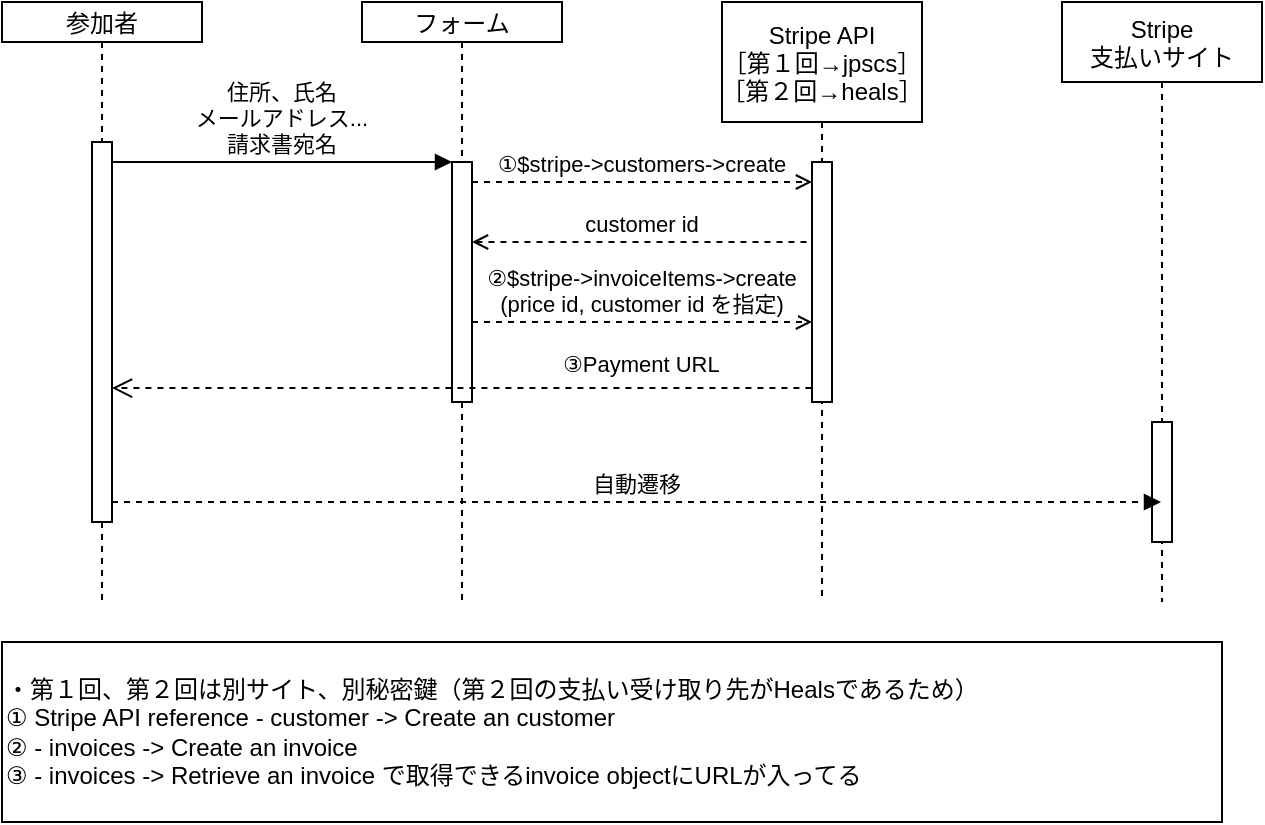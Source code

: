 <mxfile version="17.5.0" type="github">
  <diagram id="kgpKYQtTHZ0yAKxKKP6v" name="Page-1">
    <mxGraphModel dx="981" dy="526" grid="1" gridSize="10" guides="1" tooltips="1" connect="1" arrows="1" fold="1" page="1" pageScale="1" pageWidth="850" pageHeight="1100" math="0" shadow="0">
      <root>
        <mxCell id="0" />
        <mxCell id="1" parent="0" />
        <mxCell id="3nuBFxr9cyL0pnOWT2aG-1" value="参加者" style="shape=umlLifeline;perimeter=lifelinePerimeter;container=1;collapsible=0;recursiveResize=0;rounded=0;shadow=0;strokeWidth=1;size=20;" parent="1" vertex="1">
          <mxGeometry x="120" y="80" width="100" height="300" as="geometry" />
        </mxCell>
        <mxCell id="3nuBFxr9cyL0pnOWT2aG-2" value="" style="points=[];perimeter=orthogonalPerimeter;rounded=0;shadow=0;strokeWidth=1;" parent="3nuBFxr9cyL0pnOWT2aG-1" vertex="1">
          <mxGeometry x="45" y="70" width="10" height="190" as="geometry" />
        </mxCell>
        <mxCell id="3nuBFxr9cyL0pnOWT2aG-5" value="フォーム" style="shape=umlLifeline;perimeter=lifelinePerimeter;container=1;collapsible=0;recursiveResize=0;rounded=0;shadow=0;strokeWidth=1;size=20;" parent="1" vertex="1">
          <mxGeometry x="300" y="80" width="100" height="300" as="geometry" />
        </mxCell>
        <mxCell id="3nuBFxr9cyL0pnOWT2aG-6" value="" style="points=[];perimeter=orthogonalPerimeter;rounded=0;shadow=0;strokeWidth=1;" parent="3nuBFxr9cyL0pnOWT2aG-5" vertex="1">
          <mxGeometry x="45" y="80" width="10" height="120" as="geometry" />
        </mxCell>
        <mxCell id="3nuBFxr9cyL0pnOWT2aG-7" value="③Payment URL" style="verticalAlign=bottom;endArrow=open;dashed=1;endSize=8;exitX=-0.029;exitY=0.942;shadow=0;strokeWidth=1;exitDx=0;exitDy=0;exitPerimeter=0;" parent="1" source="lWIJ4T4-vQ5IvNJWS5fL-4" target="3nuBFxr9cyL0pnOWT2aG-2" edge="1">
          <mxGeometry x="-0.515" y="-3" relative="1" as="geometry">
            <mxPoint x="275" y="236" as="targetPoint" />
            <mxPoint as="offset" />
          </mxGeometry>
        </mxCell>
        <mxCell id="3nuBFxr9cyL0pnOWT2aG-8" value="住所、氏名&#xa;メールアドレス...&#xa;請求書宛名" style="verticalAlign=bottom;endArrow=block;entryX=0;entryY=0;shadow=0;strokeWidth=1;" parent="1" source="3nuBFxr9cyL0pnOWT2aG-2" target="3nuBFxr9cyL0pnOWT2aG-6" edge="1">
          <mxGeometry relative="1" as="geometry">
            <mxPoint x="275" y="160" as="sourcePoint" />
            <mxPoint as="offset" />
          </mxGeometry>
        </mxCell>
        <mxCell id="lWIJ4T4-vQ5IvNJWS5fL-3" value="Stripe API&#xa;［第１回→jpscs］&#xa;［第２回→heals］" style="shape=umlLifeline;perimeter=lifelinePerimeter;container=1;collapsible=0;recursiveResize=0;rounded=0;shadow=0;strokeWidth=1;size=60;" vertex="1" parent="1">
          <mxGeometry x="480" y="80" width="100" height="300" as="geometry" />
        </mxCell>
        <mxCell id="lWIJ4T4-vQ5IvNJWS5fL-4" value="" style="points=[];perimeter=orthogonalPerimeter;rounded=0;shadow=0;strokeWidth=1;" vertex="1" parent="lWIJ4T4-vQ5IvNJWS5fL-3">
          <mxGeometry x="45" y="80" width="10" height="120" as="geometry" />
        </mxCell>
        <mxCell id="lWIJ4T4-vQ5IvNJWS5fL-23" value="②$stripe-&gt;invoiceItems-&gt;create&#xa;(price id, customer id を指定)" style="verticalAlign=bottom;endArrow=open;entryX=0;entryY=0;shadow=0;strokeWidth=1;dashed=1;endFill=0;" edge="1" parent="lWIJ4T4-vQ5IvNJWS5fL-3">
          <mxGeometry relative="1" as="geometry">
            <mxPoint x="-125" y="160" as="sourcePoint" />
            <mxPoint as="offset" />
            <mxPoint x="45" y="160" as="targetPoint" />
          </mxGeometry>
        </mxCell>
        <mxCell id="lWIJ4T4-vQ5IvNJWS5fL-6" value="①$stripe-&gt;customers-&gt;create" style="verticalAlign=bottom;endArrow=open;entryX=0;entryY=0;shadow=0;strokeWidth=1;dashed=1;endFill=0;" edge="1" parent="1">
          <mxGeometry relative="1" as="geometry">
            <mxPoint x="355" y="170" as="sourcePoint" />
            <mxPoint as="offset" />
            <mxPoint x="525" y="170" as="targetPoint" />
          </mxGeometry>
        </mxCell>
        <mxCell id="lWIJ4T4-vQ5IvNJWS5fL-7" value="Stripe&#xa;支払いサイト" style="shape=umlLifeline;perimeter=lifelinePerimeter;container=1;collapsible=0;recursiveResize=0;rounded=0;shadow=0;strokeWidth=1;size=40;" vertex="1" parent="1">
          <mxGeometry x="650" y="80" width="100" height="300" as="geometry" />
        </mxCell>
        <mxCell id="lWIJ4T4-vQ5IvNJWS5fL-8" value="" style="points=[];perimeter=orthogonalPerimeter;rounded=0;shadow=0;strokeWidth=1;direction=west;" vertex="1" parent="lWIJ4T4-vQ5IvNJWS5fL-7">
          <mxGeometry x="45" y="210" width="10" height="60" as="geometry" />
        </mxCell>
        <mxCell id="lWIJ4T4-vQ5IvNJWS5fL-2" value="自動遷移" style="verticalAlign=bottom;endArrow=block;shadow=0;strokeWidth=1;dashed=1;" edge="1" parent="1" target="lWIJ4T4-vQ5IvNJWS5fL-7">
          <mxGeometry relative="1" as="geometry">
            <mxPoint x="175" y="330" as="sourcePoint" />
            <mxPoint as="offset" />
            <mxPoint x="440" y="330" as="targetPoint" />
          </mxGeometry>
        </mxCell>
        <mxCell id="lWIJ4T4-vQ5IvNJWS5fL-17" value="customer id" style="verticalAlign=bottom;endArrow=none;entryX=0;entryY=0;shadow=0;strokeWidth=1;dashed=1;endFill=0;startArrow=open;startFill=0;" edge="1" parent="1">
          <mxGeometry relative="1" as="geometry">
            <mxPoint x="355" y="200" as="sourcePoint" />
            <mxPoint as="offset" />
            <mxPoint x="525" y="200" as="targetPoint" />
          </mxGeometry>
        </mxCell>
        <mxCell id="lWIJ4T4-vQ5IvNJWS5fL-26" value="・第１回、第２回は別サイト、別秘密鍵（第２回の支払い受け取り先がHealsであるため）&lt;br&gt;① Stripe API reference - customer -&amp;gt; Create an customer&amp;nbsp;&lt;br&gt;② - invoices -&amp;gt; Create an invoice&lt;br&gt;③ - invoices -&amp;gt; Retrieve an invoice で取得できるinvoice objectにURLが入ってる" style="rounded=0;whiteSpace=wrap;html=1;align=left;" vertex="1" parent="1">
          <mxGeometry x="120" y="400" width="610" height="90" as="geometry" />
        </mxCell>
      </root>
    </mxGraphModel>
  </diagram>
</mxfile>
